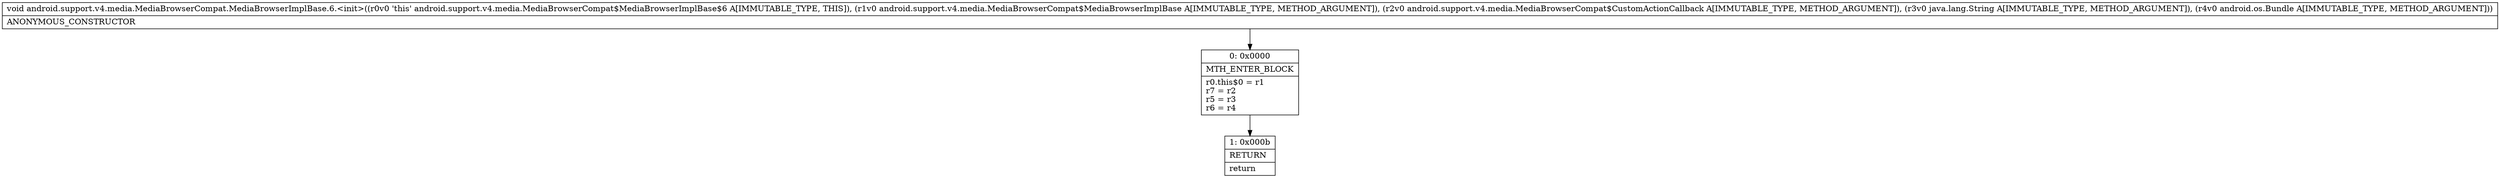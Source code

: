 digraph "CFG forandroid.support.v4.media.MediaBrowserCompat.MediaBrowserImplBase.6.\<init\>(Landroid\/support\/v4\/media\/MediaBrowserCompat$MediaBrowserImplBase;Landroid\/support\/v4\/media\/MediaBrowserCompat$CustomActionCallback;Ljava\/lang\/String;Landroid\/os\/Bundle;)V" {
Node_0 [shape=record,label="{0\:\ 0x0000|MTH_ENTER_BLOCK\l|r0.this$0 = r1\lr7 = r2\lr5 = r3\lr6 = r4\l}"];
Node_1 [shape=record,label="{1\:\ 0x000b|RETURN\l|return\l}"];
MethodNode[shape=record,label="{void android.support.v4.media.MediaBrowserCompat.MediaBrowserImplBase.6.\<init\>((r0v0 'this' android.support.v4.media.MediaBrowserCompat$MediaBrowserImplBase$6 A[IMMUTABLE_TYPE, THIS]), (r1v0 android.support.v4.media.MediaBrowserCompat$MediaBrowserImplBase A[IMMUTABLE_TYPE, METHOD_ARGUMENT]), (r2v0 android.support.v4.media.MediaBrowserCompat$CustomActionCallback A[IMMUTABLE_TYPE, METHOD_ARGUMENT]), (r3v0 java.lang.String A[IMMUTABLE_TYPE, METHOD_ARGUMENT]), (r4v0 android.os.Bundle A[IMMUTABLE_TYPE, METHOD_ARGUMENT]))  | ANONYMOUS_CONSTRUCTOR\l}"];
MethodNode -> Node_0;
Node_0 -> Node_1;
}

